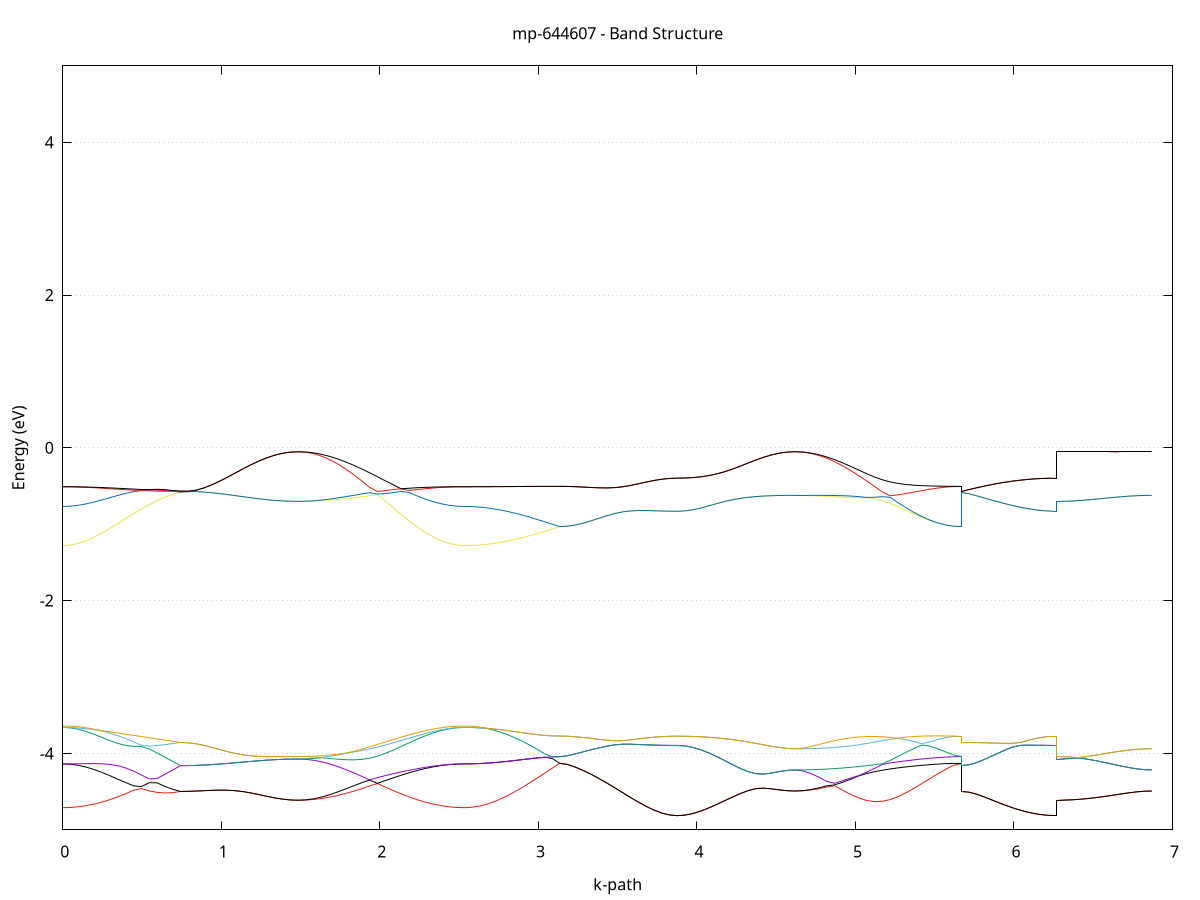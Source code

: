 set title 'mp-644607 - Band Structure'
set xlabel 'k-path'
set ylabel 'Energy (eV)'
set grid y
set yrange [-5:5]
set terminal png size 800,600
set output 'mp-644607_bands_gnuplot.png'
plot '-' using 1:2 with lines notitle, '-' using 1:2 with lines notitle, '-' using 1:2 with lines notitle, '-' using 1:2 with lines notitle, '-' using 1:2 with lines notitle, '-' using 1:2 with lines notitle, '-' using 1:2 with lines notitle, '-' using 1:2 with lines notitle, '-' using 1:2 with lines notitle, '-' using 1:2 with lines notitle, '-' using 1:2 with lines notitle, '-' using 1:2 with lines notitle, '-' using 1:2 with lines notitle, '-' using 1:2 with lines notitle, '-' using 1:2 with lines notitle, '-' using 1:2 with lines notitle, '-' using 1:2 with lines notitle, '-' using 1:2 with lines notitle, '-' using 1:2 with lines notitle, '-' using 1:2 with lines notitle, '-' using 1:2 with lines notitle, '-' using 1:2 with lines notitle, '-' using 1:2 with lines notitle, '-' using 1:2 with lines notitle
0.000000 -20.780355
0.049479 -20.779455
0.098958 -20.776955
0.148438 -20.772755
0.197917 -20.767055
0.247396 -20.759855
0.296875 -20.751555
0.346355 -20.742055
0.395834 -20.731755
0.445313 -20.720955
0.494792 -20.709655
0.544272 -20.698255
0.593751 -20.686955
0.643230 -20.676055
0.692709 -20.665555
0.742189 -20.655955
0.742189 -20.655955
0.791668 -20.655455
0.841147 -20.654155
0.890626 -20.652155
0.940105 -20.649355
0.989585 -20.646155
1.039064 -20.642355
1.088543 -20.638355
1.138022 -20.634055
1.187502 -20.629955
1.236981 -20.626155
1.286460 -20.622655
1.335939 -20.619855
1.385419 -20.617655
1.434898 -20.616255
1.484377 -20.615855
1.484377 -20.615855
1.534359 -20.616855
1.584340 -20.619755
1.634322 -20.624655
1.684303 -20.631155
1.734285 -20.639155
1.784266 -20.648555
1.834248 -20.659055
1.884230 -20.670255
1.934211 -20.682255
1.984193 -20.694355
2.034174 -20.706655
2.084156 -20.718555
2.134137 -20.730155
2.184119 -20.740855
2.234101 -20.750755
2.284082 -20.759355
2.334064 -20.766755
2.384045 -20.772655
2.434027 -20.776955
2.484008 -20.779455
2.533990 -20.780355
2.533990 -20.780355
2.580178 -20.779755
2.626365 -20.777955
2.672553 -20.774955
2.718740 -20.770855
2.764928 -20.765555
2.811116 -20.759355
2.857303 -20.752255
2.903491 -20.744255
2.949678 -20.735655
2.995866 -20.726555
3.042053 -20.716955
3.088241 -20.706855
3.134429 -20.696855
3.134429 -20.696855
3.183908 -20.696455
3.233387 -20.695055
3.282866 -20.692855
3.332346 -20.689955
3.381825 -20.686355
3.431304 -20.682255
3.480783 -20.677855
3.530263 -20.673255
3.579742 -20.668855
3.629221 -20.664755
3.678700 -20.660855
3.728179 -20.657655
3.777659 -20.655355
3.827138 -20.653955
3.876617 -20.653455
3.876617 -20.653455
3.926096 -20.653055
3.975576 -20.651855
4.025055 -20.649955
4.074534 -20.647355
4.124013 -20.644255
4.173493 -20.640655
4.222972 -20.636855
4.272451 -20.632855
4.321930 -20.628855
4.371410 -20.625155
4.420889 -20.621755
4.470368 -20.619055
4.519847 -20.617055
4.569326 -20.615755
4.618806 -20.615255
4.618806 -20.615255
4.668787 -20.615755
4.718769 -20.617055
4.768750 -20.619355
4.818732 -20.622455
4.868714 -20.626355
4.918695 -20.630855
4.968677 -20.635855
5.018658 -20.641355
5.068640 -20.647255
5.118621 -20.653255
5.168603 -20.659255
5.218585 -20.665255
5.268566 -20.671155
5.318548 -20.676555
5.368529 -20.681555
5.418511 -20.686055
5.468492 -20.689855
5.518474 -20.692855
5.568456 -20.695055
5.618437 -20.696455
5.668419 -20.696855
5.668419 -20.655955
5.714606 -20.655955
5.760794 -20.655755
5.806981 -20.655755
5.853169 -20.655555
5.899357 -20.655255
5.945544 -20.654855
5.991732 -20.654555
6.037919 -20.654255
6.084107 -20.653955
6.130295 -20.653755
6.176482 -20.653655
6.222670 -20.653555
6.268857 -20.653455
6.268857 -20.615855
6.315045 -20.615755
6.361233 -20.615855
6.407420 -20.615855
6.453608 -20.615755
6.499795 -20.615555
6.545983 -20.615455
6.592170 -20.615455
6.638358 -20.615455
6.684546 -20.615455
6.730733 -20.615255
6.776921 -20.615255
6.823108 -20.615155
6.869296 -20.615255
e
0.000000 -20.612355
0.049479 -20.612355
0.098958 -20.612355
0.148438 -20.612355
0.197917 -20.612555
0.247396 -20.613055
0.296875 -20.613755
0.346355 -20.614855
0.395834 -20.616655
0.445313 -20.619355
0.494792 -20.622755
0.544272 -20.627255
0.593751 -20.632855
0.643230 -20.639555
0.692709 -20.647255
0.742189 -20.655955
0.742189 -20.655955
0.791668 -20.655455
0.841147 -20.654155
0.890626 -20.652155
0.940105 -20.649355
0.989585 -20.646155
1.039064 -20.642355
1.088543 -20.638355
1.138022 -20.634055
1.187502 -20.629955
1.236981 -20.626155
1.286460 -20.622655
1.335939 -20.619855
1.385419 -20.617655
1.434898 -20.616255
1.484377 -20.615855
1.484377 -20.615855
1.534359 -20.615755
1.584340 -20.615655
1.634322 -20.615455
1.684303 -20.615055
1.734285 -20.614755
1.784266 -20.614455
1.834248 -20.614155
1.884230 -20.613755
1.934211 -20.613455
1.984193 -20.613155
2.034174 -20.612855
2.084156 -20.612555
2.134137 -20.612455
2.184119 -20.612355
2.234101 -20.612255
2.284082 -20.612255
2.334064 -20.612255
2.384045 -20.612255
2.434027 -20.612355
2.484008 -20.612355
2.533990 -20.612355
2.533990 -20.612355
2.580178 -20.612955
2.626365 -20.614855
2.672553 -20.617855
2.718740 -20.622055
2.764928 -20.627355
2.811116 -20.633555
2.857303 -20.640855
2.903491 -20.648955
2.949678 -20.657755
2.995866 -20.667055
3.042053 -20.676655
3.088241 -20.686655
3.134429 -20.696855
3.134429 -20.696855
3.183908 -20.696455
3.233387 -20.695055
3.282866 -20.692855
3.332346 -20.689955
3.381825 -20.686355
3.431304 -20.682255
3.480783 -20.677855
3.530263 -20.673255
3.579742 -20.668855
3.629221 -20.664755
3.678700 -20.660855
3.728179 -20.657655
3.777659 -20.655355
3.827138 -20.653955
3.876617 -20.653455
3.876617 -20.653455
3.926096 -20.653055
3.975576 -20.651855
4.025055 -20.649955
4.074534 -20.647355
4.124013 -20.644255
4.173493 -20.640655
4.222972 -20.636855
4.272451 -20.632855
4.321930 -20.628855
4.371410 -20.625155
4.420889 -20.621755
4.470368 -20.619055
4.519847 -20.617055
4.569326 -20.615755
4.618806 -20.615255
4.618806 -20.615255
4.668787 -20.615655
4.718769 -20.617055
4.768750 -20.619155
4.818732 -20.622055
4.868714 -20.625655
4.918695 -20.629955
4.968677 -20.634855
5.018658 -20.640155
5.068640 -20.645855
5.118621 -20.651955
5.168603 -20.658055
5.218585 -20.664055
5.268566 -20.670055
5.318548 -20.675555
5.368529 -20.680755
5.418511 -20.685355
5.468492 -20.689355
5.518474 -20.692555
5.568456 -20.694955
5.618437 -20.696355
5.668419 -20.696855
5.668419 -20.655955
5.714606 -20.655955
5.760794 -20.655755
5.806981 -20.655755
5.853169 -20.655555
5.899357 -20.655255
5.945544 -20.654855
5.991732 -20.654555
6.037919 -20.654255
6.084107 -20.653955
6.130295 -20.653755
6.176482 -20.653655
6.222670 -20.653555
6.268857 -20.653455
6.268857 -20.615855
6.315045 -20.615755
6.361233 -20.615855
6.407420 -20.615855
6.453608 -20.615755
6.499795 -20.615555
6.545983 -20.615455
6.592170 -20.615455
6.638358 -20.615455
6.684546 -20.615455
6.730733 -20.615255
6.776921 -20.615255
6.823108 -20.615155
6.869296 -20.615255
e
0.000000 -19.610755
0.049479 -19.611155
0.098958 -19.612555
0.148438 -19.614655
0.197917 -19.617555
0.247396 -19.621155
0.296875 -19.625255
0.346355 -19.629355
0.395834 -19.633755
0.445313 -19.637955
0.494792 -19.641755
0.544272 -19.645155
0.593751 -19.647755
0.643230 -19.649555
0.692709 -19.650355
0.742189 -19.650455
0.742189 -19.650455
0.791668 -19.650755
0.841147 -19.651855
0.890626 -19.653655
0.940105 -19.656055
0.989585 -19.659055
1.039064 -19.662555
1.088543 -19.666255
1.138022 -19.669955
1.187502 -19.673755
1.236981 -19.677355
1.286460 -19.680455
1.335939 -19.683155
1.385419 -19.685155
1.434898 -19.686455
1.484377 -19.686855
1.484377 -19.686855
1.534359 -19.686355
1.584340 -19.685255
1.634322 -19.683055
1.684303 -19.680255
1.734285 -19.676655
1.784266 -19.672555
1.834248 -19.667855
1.884230 -19.662855
1.934211 -19.657455
1.984193 -19.651755
2.034174 -19.646155
2.084156 -19.640455
2.134137 -19.635055
2.184119 -19.629855
2.234101 -19.625055
2.284082 -19.620955
2.334064 -19.617355
2.384045 -19.614455
2.434027 -19.612455
2.484008 -19.611255
2.533990 -19.610755
2.533990 -19.610755
2.580178 -19.610755
2.626365 -19.610755
2.672553 -19.610755
2.718740 -19.610655
2.764928 -19.610655
2.811116 -19.610655
2.857303 -19.610655
2.903491 -19.610655
2.949678 -19.610655
2.995866 -19.610655
3.042053 -19.610655
3.088241 -19.610555
3.134429 -19.610655
3.134429 -19.610655
3.183908 -19.611055
3.233387 -19.612355
3.282866 -19.614455
3.332346 -19.617255
3.381825 -19.620655
3.431304 -19.624555
3.480783 -19.628855
3.530263 -19.633255
3.579742 -19.637555
3.629221 -19.641655
3.678700 -19.645255
3.728179 -19.648355
3.777659 -19.650655
3.827138 -19.652055
3.876617 -19.652555
3.876617 -19.652555
3.926096 -19.652955
3.975576 -19.653955
4.025055 -19.655655
4.074534 -19.657955
4.124013 -19.660755
4.173493 -19.663955
4.222972 -19.667455
4.272451 -19.670955
4.321930 -19.674455
4.371410 -19.677755
4.420889 -19.680655
4.470368 -19.683155
4.519847 -19.684955
4.569326 -19.686055
4.618806 -19.686455
4.618806 -19.686455
4.668787 -19.686055
4.718769 -19.685055
4.768750 -19.683255
4.818732 -19.680655
4.868714 -19.677355
4.918695 -19.673555
4.968677 -19.669255
5.018658 -19.664355
5.068640 -19.659155
5.118621 -19.653655
5.168603 -19.647955
5.218585 -19.642155
5.268566 -19.636655
5.318548 -19.631155
5.368529 -19.626055
5.418511 -19.621655
5.468492 -19.617755
5.518474 -19.614655
5.568456 -19.612555
5.618437 -19.611155
5.668419 -19.610655
5.668419 -19.650455
5.714606 -19.650455
5.760794 -19.650455
5.806981 -19.650755
5.853169 -19.650855
5.899357 -19.651055
5.945544 -19.651355
5.991732 -19.651555
6.037919 -19.651855
6.084107 -19.652055
6.130295 -19.652255
6.176482 -19.652455
6.222670 -19.652555
6.268857 -19.652555
6.268857 -19.686855
6.315045 -19.686755
6.361233 -19.686755
6.407420 -19.686755
6.453608 -19.686755
6.499795 -19.686555
6.545983 -19.686555
6.592170 -19.686455
6.638358 -19.686455
6.684546 -19.686455
6.730733 -19.686455
6.776921 -19.686355
6.823108 -19.686255
6.869296 -19.686455
e
0.000000 -19.610755
0.049479 -19.611155
0.098958 -19.612155
0.148438 -19.613955
0.197917 -19.616455
0.247396 -19.619555
0.296875 -19.623055
0.346355 -19.626855
0.395834 -19.630755
0.445313 -19.634955
0.494792 -19.638755
0.544272 -19.642355
0.593751 -19.645355
0.643230 -19.647855
0.692709 -19.649555
0.742189 -19.650455
0.742189 -19.650455
0.791668 -19.650755
0.841147 -19.651855
0.890626 -19.653655
0.940105 -19.656055
0.989585 -19.659055
1.039064 -19.662555
1.088543 -19.666255
1.138022 -19.669955
1.187502 -19.673755
1.236981 -19.677355
1.286460 -19.680455
1.335939 -19.683155
1.385419 -19.685155
1.434898 -19.686455
1.484377 -19.686855
1.484377 -19.686855
1.534359 -19.686355
1.584340 -19.685155
1.634322 -19.682955
1.684303 -19.680055
1.734285 -19.676455
1.784266 -19.672355
1.834248 -19.667755
1.884230 -19.662555
1.934211 -19.657155
1.984193 -19.651655
2.034174 -19.645955
2.084156 -19.640455
2.134137 -19.634955
2.184119 -19.629755
2.234101 -19.625055
2.284082 -19.620855
2.334064 -19.617255
2.384045 -19.614455
2.434027 -19.612455
2.484008 -19.611155
2.533990 -19.610755
2.533990 -19.610755
2.580178 -19.610755
2.626365 -19.610755
2.672553 -19.610755
2.718740 -19.610655
2.764928 -19.610655
2.811116 -19.610655
2.857303 -19.610655
2.903491 -19.610655
2.949678 -19.610655
2.995866 -19.610655
3.042053 -19.610655
3.088241 -19.610555
3.134429 -19.610655
3.134429 -19.610655
3.183908 -19.611055
3.233387 -19.612355
3.282866 -19.614455
3.332346 -19.617255
3.381825 -19.620655
3.431304 -19.624555
3.480783 -19.628855
3.530263 -19.633255
3.579742 -19.637555
3.629221 -19.641655
3.678700 -19.645255
3.728179 -19.648355
3.777659 -19.650655
3.827138 -19.652055
3.876617 -19.652555
3.876617 -19.652555
3.926096 -19.652955
3.975576 -19.653955
4.025055 -19.655655
4.074534 -19.657955
4.124013 -19.660755
4.173493 -19.663955
4.222972 -19.667455
4.272451 -19.670955
4.321930 -19.674455
4.371410 -19.677755
4.420889 -19.680655
4.470368 -19.683155
4.519847 -19.684955
4.569326 -19.686055
4.618806 -19.686455
4.618806 -19.686455
4.668787 -19.685955
4.718769 -19.684755
4.768750 -19.682755
4.818732 -19.680055
4.868714 -19.676455
4.918695 -19.672355
4.968677 -19.667555
5.018658 -19.662555
5.068640 -19.657155
5.118621 -19.651555
5.168603 -19.645955
5.218585 -19.640255
5.268566 -19.634855
5.318548 -19.629755
5.368529 -19.624955
5.418511 -19.620755
5.468492 -19.617155
5.518474 -19.614355
5.568456 -19.612355
5.618437 -19.611055
5.668419 -19.610655
5.668419 -19.650455
5.714606 -19.650455
5.760794 -19.650455
5.806981 -19.650755
5.853169 -19.650855
5.899357 -19.651055
5.945544 -19.651355
5.991732 -19.651555
6.037919 -19.651855
6.084107 -19.652055
6.130295 -19.652255
6.176482 -19.652455
6.222670 -19.652555
6.268857 -19.652555
6.268857 -19.686855
6.315045 -19.686755
6.361233 -19.686755
6.407420 -19.686755
6.453608 -19.686755
6.499795 -19.686555
6.545983 -19.686555
6.592170 -19.686455
6.638358 -19.686455
6.684546 -19.686455
6.730733 -19.686455
6.776921 -19.686355
6.823108 -19.686255
6.869296 -19.686455
e
0.000000 -5.559955
0.049479 -5.558255
0.098958 -5.553155
0.148438 -5.544855
0.197917 -5.533355
0.247396 -5.518955
0.296875 -5.501855
0.346355 -5.482455
0.395834 -5.461455
0.445313 -5.439555
0.494792 -5.417755
0.544272 -5.397155
0.593751 -5.378955
0.643230 -5.364255
0.692709 -5.353855
0.742189 -5.347855
0.742189 -5.347855
0.791668 -5.349455
0.841147 -5.353955
0.890626 -5.360955
0.940105 -5.369755
0.989585 -5.379655
1.039064 -5.389855
1.088543 -5.399655
1.138022 -5.408355
1.187502 -5.415755
1.236981 -5.421655
1.286460 -5.425955
1.335939 -5.428955
1.385419 -5.430755
1.434898 -5.431755
1.484377 -5.432055
1.484377 -5.432055
1.534359 -5.433455
1.584340 -5.437555
1.634322 -5.443655
1.684303 -5.451055
1.734285 -5.458955
1.784266 -5.466755
1.834248 -5.473855
1.884230 -5.479855
1.934211 -5.484855
1.984193 -5.488955
2.034174 -5.492555
2.084156 -5.496455
2.134137 -5.501355
2.184119 -5.507755
2.234101 -5.516155
2.284082 -5.525855
2.334064 -5.536055
2.384045 -5.545655
2.434027 -5.553255
2.484008 -5.558255
2.533990 -5.559955
2.533990 -5.559955
2.580178 -5.560755
2.626365 -5.562955
2.672553 -5.566155
2.718740 -5.569755
2.764928 -5.573055
2.811116 -5.575355
2.857303 -5.576155
2.903491 -5.574955
2.949678 -5.571455
2.995866 -5.565555
3.042053 -5.557155
3.088241 -5.546455
3.134429 -5.533555
3.134429 -5.533555
3.183908 -5.532255
3.233387 -5.528355
3.282866 -5.521855
3.332346 -5.512755
3.381825 -5.500955
3.431304 -5.486455
3.480783 -5.469255
3.530263 -5.449655
3.579742 -5.427855
3.629221 -5.404555
3.678700 -5.380555
3.728179 -5.357555
3.777659 -5.337855
3.827138 -5.324255
3.876617 -5.319355
3.876617 -5.319355
3.926096 -5.324355
3.975576 -5.338355
4.025055 -5.358755
4.074534 -5.382755
4.124013 -5.408155
4.173493 -5.432955
4.222972 -5.456155
4.272451 -5.476755
4.321930 -5.494455
4.371410 -5.509055
4.420889 -5.520555
4.470368 -5.529155
4.519847 -5.535055
4.569326 -5.538455
4.618806 -5.539555
4.618806 -5.539555
4.668787 -5.541055
4.718769 -5.545455
4.768750 -5.552155
4.818732 -5.560055
4.868714 -5.568355
4.918695 -5.576155
4.968677 -5.582555
5.018658 -5.587255
5.068640 -5.589655
5.118621 -5.589855
5.168603 -5.587755
5.218585 -5.583555
5.268566 -5.577855
5.318548 -5.570855
5.368529 -5.563355
5.418511 -5.555655
5.468492 -5.548455
5.518474 -5.542255
5.568456 -5.537555
5.618437 -5.534555
5.668419 -5.533555
5.668419 -5.347855
5.714606 -5.347455
5.760794 -5.346355
5.806981 -5.344555
5.853169 -5.342055
5.899357 -5.339155
5.945544 -5.335855
5.991732 -5.332455
6.037919 -5.329055
6.084107 -5.325955
6.130295 -5.323255
6.176482 -5.321155
6.222670 -5.319855
6.268857 -5.319355
6.268857 -5.432055
6.315045 -5.433755
6.361233 -5.438755
6.407420 -5.446655
6.453608 -5.456955
6.499795 -5.468855
6.545983 -5.481655
6.592170 -5.494555
6.638358 -5.506855
6.684546 -5.517855
6.730733 -5.526955
6.776921 -5.533855
6.823108 -5.538055
6.869296 -5.539555
e
0.000000 -5.360955
0.049479 -5.361155
0.098958 -5.361855
0.148438 -5.362755
0.197917 -5.363855
0.247396 -5.364655
0.296875 -5.365055
0.346355 -5.364555
0.395834 -5.363155
0.445313 -5.360855
0.494792 -5.357555
0.544272 -5.353655
0.593751 -5.349855
0.643230 -5.346955
0.692709 -5.345855
0.742189 -5.347855
0.742189 -5.347855
0.791668 -5.349455
0.841147 -5.353955
0.890626 -5.360955
0.940105 -5.369755
0.989585 -5.379655
1.039064 -5.389855
1.088543 -5.399655
1.138022 -5.408355
1.187502 -5.415755
1.236981 -5.421655
1.286460 -5.425955
1.335939 -5.428955
1.385419 -5.430755
1.434898 -5.431755
1.484377 -5.432055
1.484377 -5.432055
1.534359 -5.430055
1.584340 -5.424155
1.634322 -5.414855
1.684303 -5.403055
1.734285 -5.389555
1.784266 -5.375855
1.834248 -5.363155
1.884230 -5.352755
1.934211 -5.345555
1.984193 -5.342255
2.034174 -5.342655
2.084156 -5.345955
2.134137 -5.350855
2.184119 -5.355855
2.234101 -5.359755
2.284082 -5.361955
2.334064 -5.362755
2.384045 -5.362455
2.434027 -5.361855
2.484008 -5.361255
2.533990 -5.360955
2.533990 -5.360955
2.580178 -5.362655
2.626365 -5.367455
2.672553 -5.375355
2.718740 -5.386055
2.764928 -5.399155
2.811116 -5.414355
2.857303 -5.431055
2.903491 -5.448655
2.949678 -5.466855
2.995866 -5.484855
3.042053 -5.502355
3.088241 -5.518655
3.134429 -5.533555
3.134429 -5.533555
3.183908 -5.532255
3.233387 -5.528355
3.282866 -5.521855
3.332346 -5.512755
3.381825 -5.500955
3.431304 -5.486455
3.480783 -5.469255
3.530263 -5.449655
3.579742 -5.427855
3.629221 -5.404555
3.678700 -5.380555
3.728179 -5.357555
3.777659 -5.337855
3.827138 -5.324255
3.876617 -5.319355
3.876617 -5.319355
3.926096 -5.324355
3.975576 -5.338355
4.025055 -5.358755
4.074534 -5.382755
4.124013 -5.408155
4.173493 -5.432955
4.222972 -5.456155
4.272451 -5.476755
4.321930 -5.494455
4.371410 -5.509055
4.420889 -5.520555
4.470368 -5.529155
4.519847 -5.535055
4.569326 -5.538455
4.618806 -5.539555
4.618806 -5.539555
4.668787 -5.535755
4.718769 -5.524455
4.768750 -5.506055
4.818732 -5.481455
4.868714 -5.451855
4.918695 -5.419055
4.968677 -5.385655
5.018658 -5.354755
5.068640 -5.330655
5.118621 -5.317455
5.168603 -5.317855
5.218585 -5.331555
5.268566 -5.355655
5.318548 -5.385855
5.368529 -5.418255
5.418511 -5.449755
5.468492 -5.478155
5.518474 -5.501555
5.568456 -5.519055
5.618437 -5.529855
5.668419 -5.533555
5.668419 -5.347855
5.714606 -5.347455
5.760794 -5.346355
5.806981 -5.344555
5.853169 -5.342055
5.899357 -5.339155
5.945544 -5.335855
5.991732 -5.332455
6.037919 -5.329055
6.084107 -5.325955
6.130295 -5.323255
6.176482 -5.321155
6.222670 -5.319855
6.268857 -5.319355
6.268857 -5.432055
6.315045 -5.433755
6.361233 -5.438755
6.407420 -5.446655
6.453608 -5.456955
6.499795 -5.468855
6.545983 -5.481655
6.592170 -5.494555
6.638358 -5.506855
6.684546 -5.517855
6.730733 -5.526955
6.776921 -5.533855
6.823108 -5.538055
6.869296 -5.539555
e
0.000000 -4.710655
0.049479 -4.707655
0.098958 -4.698655
0.148438 -4.683855
0.197917 -4.663255
0.247396 -4.637055
0.296875 -4.605755
0.346355 -4.569455
0.395834 -4.528655
0.445313 -4.483755
0.494792 -4.460355
0.544272 -4.489855
0.593751 -4.509855
0.643230 -4.518455
0.692709 -4.514455
0.742189 -4.497955
0.742189 -4.497955
0.791668 -4.496655
0.841147 -4.493255
0.890626 -4.488455
0.940105 -4.483855
0.989585 -4.481155
1.039064 -4.482155
1.088543 -4.488355
1.138022 -4.500555
1.187502 -4.518255
1.236981 -4.539455
1.286460 -4.561755
1.335939 -4.582255
1.385419 -4.598855
1.434898 -4.609455
1.484377 -4.613155
1.484377 -4.613155
1.534359 -4.610555
1.584340 -4.602755
1.634322 -4.589955
1.684303 -4.572355
1.734285 -4.550255
1.784266 -4.524155
1.834248 -4.494655
1.884230 -4.462355
1.934211 -4.427855
1.984193 -4.393755
2.034174 -4.440855
2.084156 -4.486255
2.134137 -4.529355
2.184119 -4.569055
2.234101 -4.604955
2.284082 -4.636255
2.334064 -4.662455
2.384045 -4.683355
2.434027 -4.698455
2.484008 -4.707555
2.533990 -4.710655
2.533990 -4.710655
2.580178 -4.705555
2.626365 -4.690655
2.672553 -4.666355
2.718740 -4.633555
2.764928 -4.593355
2.811116 -4.546755
2.857303 -4.494855
2.903491 -4.438855
2.949678 -4.379655
2.995866 -4.318155
3.042053 -4.255455
3.088241 -4.192255
3.134429 -4.129355
3.134429 -4.129355
3.183908 -4.145155
3.233387 -4.180155
3.282866 -4.223955
3.332346 -4.273755
3.381825 -4.328555
3.431304 -4.387455
3.480783 -4.449255
3.530263 -4.512355
3.579742 -4.575255
3.629221 -4.636055
3.678700 -4.692255
3.728179 -4.741555
3.777659 -4.780655
3.827138 -4.806155
3.876617 -4.815055
3.876617 -4.815055
3.926096 -4.807655
3.975576 -4.786655
4.025055 -4.754455
4.074534 -4.714455
4.124013 -4.669255
4.173493 -4.621455
4.222972 -4.573455
4.272451 -4.527755
4.321930 -4.488355
4.371410 -4.461755
4.420889 -4.454755
4.470368 -4.463955
4.519847 -4.477955
4.569326 -4.488655
4.618806 -4.492555
4.618806 -4.492555
4.668787 -4.489255
4.718769 -4.479355
4.768750 -4.463155
4.818732 -4.440655
4.868714 -4.424155
4.918695 -4.481855
4.968677 -4.535555
5.018658 -4.581255
5.068640 -4.614555
5.118621 -4.630955
5.168603 -4.627655
5.218585 -4.605055
5.268566 -4.566255
5.318548 -4.515755
5.368529 -4.457555
5.418511 -4.395355
5.468492 -4.331855
5.518474 -4.269155
5.568456 -4.209655
5.618437 -4.157155
5.668419 -4.129355
5.668419 -4.497955
5.714606 -4.507255
5.760794 -4.531855
5.806981 -4.565655
5.853169 -4.603455
5.899357 -4.641755
5.945544 -4.678555
5.991732 -4.712455
6.037919 -4.742555
6.084107 -4.767955
6.130295 -4.788255
6.176482 -4.803055
6.222670 -4.812055
6.268857 -4.815055
6.268857 -4.613155
6.315045 -4.611955
6.361233 -4.608255
6.407420 -4.602155
6.453608 -4.593755
6.499795 -4.583355
6.545983 -4.571155
6.592170 -4.557455
6.638358 -4.542955
6.684546 -4.528355
6.730733 -4.514655
6.776921 -4.503055
6.823108 -4.495255
6.869296 -4.492555
e
0.000000 -4.137355
0.049479 -4.142255
0.098958 -4.156655
0.148438 -4.180055
0.197917 -4.211455
0.247396 -4.249355
0.296875 -4.291755
0.346355 -4.336455
0.395834 -4.381155
0.445313 -4.423255
0.494792 -4.435355
0.544272 -4.383855
0.593751 -4.384655
0.643230 -4.431055
0.692709 -4.469555
0.742189 -4.497955
0.742189 -4.497955
0.791668 -4.496655
0.841147 -4.493255
0.890626 -4.488455
0.940105 -4.483855
0.989585 -4.481155
1.039064 -4.482155
1.088543 -4.488355
1.138022 -4.500555
1.187502 -4.518255
1.236981 -4.539455
1.286460 -4.561755
1.335939 -4.582255
1.385419 -4.598855
1.434898 -4.609455
1.484377 -4.613155
1.484377 -4.613155
1.534359 -4.608255
1.584340 -4.593755
1.634322 -4.570655
1.684303 -4.540255
1.734285 -4.504355
1.784266 -4.465155
1.834248 -4.424655
1.884230 -4.385455
1.934211 -4.349655
1.984193 -4.392155
2.034174 -4.356055
2.084156 -4.320455
2.134137 -4.286155
2.184119 -4.254055
2.234101 -4.224855
2.284082 -4.199155
2.334064 -4.177455
2.384045 -4.160155
2.434027 -4.147555
2.484008 -4.139955
2.533990 -4.137355
2.533990 -4.137355
2.580178 -4.136355
2.626365 -4.133155
2.672553 -4.128055
2.718740 -4.121155
2.764928 -4.112555
2.811116 -4.102555
2.857303 -4.091755
2.903491 -4.080355
2.949678 -4.069255
2.995866 -4.059055
3.042053 -4.050755
3.088241 -4.067655
3.134429 -4.129355
3.134429 -4.129355
3.183908 -4.145155
3.233387 -4.180155
3.282866 -4.223955
3.332346 -4.273755
3.381825 -4.328555
3.431304 -4.387455
3.480783 -4.449255
3.530263 -4.512355
3.579742 -4.575255
3.629221 -4.636055
3.678700 -4.692255
3.728179 -4.741555
3.777659 -4.780655
3.827138 -4.806155
3.876617 -4.815055
3.876617 -4.815055
3.926096 -4.807655
3.975576 -4.786655
4.025055 -4.754455
4.074534 -4.714455
4.124013 -4.669255
4.173493 -4.621455
4.222972 -4.573455
4.272451 -4.527755
4.321930 -4.488355
4.371410 -4.461755
4.420889 -4.454755
4.470368 -4.463955
4.519847 -4.477955
4.569326 -4.488655
4.618806 -4.492555
4.618806 -4.492555
4.668787 -4.487755
4.718769 -4.473855
4.768750 -4.451955
4.818732 -4.423955
4.868714 -4.412255
4.918695 -4.378355
4.968677 -4.339255
5.018658 -4.295755
5.068640 -4.264755
5.118621 -4.240755
5.168603 -4.220655
5.218585 -4.203755
5.268566 -4.189555
5.318548 -4.177155
5.368529 -4.166255
5.418511 -4.156355
5.468492 -4.147655
5.518474 -4.140155
5.568456 -4.134355
5.618437 -4.130655
5.668419 -4.129355
5.668419 -4.497955
5.714606 -4.507255
5.760794 -4.531855
5.806981 -4.565655
5.853169 -4.603455
5.899357 -4.641755
5.945544 -4.678555
5.991732 -4.712455
6.037919 -4.742555
6.084107 -4.767955
6.130295 -4.788255
6.176482 -4.803055
6.222670 -4.812055
6.268857 -4.815055
6.268857 -4.613155
6.315045 -4.611955
6.361233 -4.608255
6.407420 -4.602155
6.453608 -4.593755
6.499795 -4.583355
6.545983 -4.571155
6.592170 -4.557455
6.638358 -4.542955
6.684546 -4.528355
6.730733 -4.514655
6.776921 -4.503055
6.823108 -4.495255
6.869296 -4.492555
e
0.000000 -4.137355
0.049479 -4.136955
0.098958 -4.135755
0.148438 -4.134455
0.197917 -4.134055
0.247396 -4.136355
0.296875 -4.144155
0.346355 -4.161055
0.395834 -4.190255
0.445313 -4.231455
0.494792 -4.280855
0.544272 -4.333355
0.593751 -4.330055
0.643230 -4.274455
0.692709 -4.217755
0.742189 -4.160655
0.742189 -4.160655
0.791668 -4.159655
0.841147 -4.156955
0.890626 -4.152655
0.940105 -4.146755
0.989585 -4.139555
1.039064 -4.131455
1.088543 -4.122655
1.138022 -4.113555
1.187502 -4.104655
1.236981 -4.096255
1.286460 -4.088855
1.335939 -4.082555
1.385419 -4.077955
1.434898 -4.075055
1.484377 -4.074055
1.484377 -4.074055
1.534359 -4.078255
1.584340 -4.090755
1.634322 -4.111055
1.684303 -4.138355
1.734285 -4.171955
1.784266 -4.210755
1.834248 -4.253455
1.884230 -4.298955
1.934211 -4.346155
1.984193 -4.318255
2.034174 -4.290855
2.084156 -4.266155
2.134137 -4.243355
2.184119 -4.221755
2.234101 -4.201655
2.284082 -4.183355
2.334064 -4.167455
2.384045 -4.154555
2.434027 -4.145155
2.484008 -4.139355
2.533990 -4.137355
2.533990 -4.137355
2.580178 -4.136355
2.626365 -4.133155
2.672553 -4.128055
2.718740 -4.121155
2.764928 -4.112555
2.811116 -4.102555
2.857303 -4.091755
2.903491 -4.080355
2.949678 -4.069255
2.995866 -4.059055
3.042053 -4.050755
3.088241 -4.045255
3.134429 -4.043355
3.134429 -4.043355
3.183908 -4.030955
3.233387 -4.005955
3.282866 -3.979055
3.332346 -3.952755
3.381825 -3.928055
3.431304 -3.906055
3.480783 -3.888655
3.530263 -3.879655
3.579742 -3.879755
3.629221 -3.883555
3.678700 -3.887855
3.728179 -3.891355
3.777659 -3.893955
3.827138 -3.895455
3.876617 -3.895955
3.876617 -3.895955
3.926096 -3.902655
3.975576 -3.922055
4.025055 -3.952955
4.074534 -3.993355
4.124013 -4.040755
4.173493 -4.092455
4.222972 -4.145255
4.272451 -4.195355
4.321930 -4.237855
4.371410 -4.265455
4.420889 -4.270955
4.470368 -4.257655
4.519847 -4.238155
4.569326 -4.222455
4.618806 -4.216455
4.618806 -4.216455
4.668787 -4.229255
4.718769 -4.263455
4.768750 -4.311055
4.818732 -4.366055
4.868714 -4.391755
4.918695 -4.357755
4.968677 -4.324155
5.018658 -4.292755
5.068640 -4.248355
5.118621 -4.197955
5.168603 -4.145355
5.218585 -4.123755
5.268566 -4.110455
5.318548 -4.097355
5.368529 -4.084855
5.418511 -4.073355
5.468492 -4.063155
5.518474 -4.054855
5.568456 -4.048555
5.618437 -4.044655
5.668419 -4.043355
5.668419 -4.160655
5.714606 -4.150455
5.760794 -4.123255
5.806981 -4.085355
5.853169 -4.042155
5.899357 -3.997655
5.945544 -3.954855
5.991732 -3.917455
6.037919 -3.895755
6.084107 -3.891955
6.130295 -3.892955
6.176482 -3.894455
6.222670 -3.895555
6.268857 -3.895955
6.268857 -4.074055
6.315045 -4.071955
6.361233 -4.065855
6.407420 -4.059355
6.453608 -4.072655
6.499795 -4.089055
6.545983 -4.107655
6.592170 -4.127855
6.638358 -4.148755
6.684546 -4.169155
6.730733 -4.187655
6.776921 -4.202855
6.823108 -4.212955
6.869296 -4.216455
e
0.000000 -3.659755
0.049479 -3.665955
0.098958 -3.684255
0.148438 -3.712955
0.197917 -3.749855
0.247396 -3.791455
0.296875 -3.833155
0.346355 -3.869155
0.395834 -3.894555
0.445313 -3.907655
0.494792 -3.910455
0.544272 -3.941755
0.593751 -3.993755
0.643230 -4.047955
0.692709 -4.103755
0.742189 -4.160655
0.742189 -4.160655
0.791668 -4.159655
0.841147 -4.156955
0.890626 -4.152655
0.940105 -4.146755
0.989585 -4.139555
1.039064 -4.131455
1.088543 -4.122655
1.138022 -4.113555
1.187502 -4.104655
1.236981 -4.096255
1.286460 -4.088855
1.335939 -4.082555
1.385419 -4.077955
1.434898 -4.075055
1.484377 -4.074055
1.484377 -4.074055
1.534359 -4.071855
1.584340 -4.065255
1.634322 -4.056655
1.684303 -4.066355
1.734285 -4.075855
1.784266 -4.082855
1.834248 -4.084855
1.884230 -4.078955
1.934211 -4.063155
1.984193 -4.036455
2.034174 -4.000255
2.084156 -3.957055
2.134137 -3.910055
2.184119 -3.861955
2.234101 -3.815255
2.284082 -3.771955
2.334064 -3.733755
2.384045 -3.702455
2.434027 -3.679055
2.484008 -3.664655
2.533990 -3.659755
2.533990 -3.659755
2.580178 -3.661155
2.626365 -3.665055
2.672553 -3.671755
2.718740 -3.695055
2.764928 -3.724555
2.811116 -3.759855
2.857303 -3.800655
2.903491 -3.846355
2.949678 -3.896455
2.995866 -3.950555
3.042053 -4.007855
3.088241 -4.045255
3.134429 -4.043355
3.134429 -4.043355
3.183908 -4.030955
3.233387 -4.005955
3.282866 -3.979055
3.332346 -3.952755
3.381825 -3.928055
3.431304 -3.906055
3.480783 -3.888655
3.530263 -3.879655
3.579742 -3.879755
3.629221 -3.883555
3.678700 -3.887855
3.728179 -3.891355
3.777659 -3.893955
3.827138 -3.895455
3.876617 -3.895955
3.876617 -3.895955
3.926096 -3.902655
3.975576 -3.922055
4.025055 -3.952955
4.074534 -3.993355
4.124013 -4.040755
4.173493 -4.092455
4.222972 -4.145255
4.272451 -4.195355
4.321930 -4.237855
4.371410 -4.265455
4.420889 -4.270955
4.470368 -4.257655
4.519847 -4.238155
4.569326 -4.222455
4.618806 -4.216455
4.618806 -4.216455
4.668787 -4.215755
4.718769 -4.213655
4.768750 -4.210155
4.818732 -4.205255
4.868714 -4.199055
4.918695 -4.191455
4.968677 -4.182555
5.018658 -4.172555
5.068640 -4.161455
5.118621 -4.149455
5.168603 -4.136855
5.218585 -4.091655
5.268566 -4.038055
5.318548 -3.985655
5.368529 -3.936055
5.418511 -3.890555
5.468492 -3.903955
5.518474 -3.940055
5.568456 -3.979655
5.618437 -4.019755
5.668419 -4.043355
5.668419 -4.160655
5.714606 -4.150455
5.760794 -4.123255
5.806981 -4.085355
5.853169 -4.042155
5.899357 -3.997655
5.945544 -3.954855
5.991732 -3.917455
6.037919 -3.895755
6.084107 -3.891955
6.130295 -3.892955
6.176482 -3.894455
6.222670 -3.895555
6.268857 -3.895955
6.268857 -4.074055
6.315045 -4.071955
6.361233 -4.065855
6.407420 -4.059355
6.453608 -4.072655
6.499795 -4.089055
6.545983 -4.107655
6.592170 -4.127855
6.638358 -4.148755
6.684546 -4.169155
6.730733 -4.187655
6.776921 -4.202855
6.823108 -4.212955
6.869296 -4.216455
e
0.000000 -3.659755
0.049479 -3.661955
0.098958 -3.668155
0.148438 -3.677755
0.197917 -3.689755
0.247396 -3.706455
0.296875 -3.734655
0.346355 -3.767655
0.395834 -3.805255
0.445313 -3.847055
0.494792 -3.892755
0.544272 -3.906155
0.593751 -3.897155
0.643230 -3.885355
0.692709 -3.871755
0.742189 -3.857055
0.742189 -3.857055
0.791668 -3.861555
0.841147 -3.874855
0.890626 -3.895355
0.940105 -3.921055
0.989585 -3.949155
1.039064 -3.976555
1.088543 -4.000655
1.138022 -4.019355
1.187502 -4.032055
1.236981 -4.039355
1.286460 -4.042455
1.335939 -4.042955
1.385419 -4.042355
1.434898 -4.041555
1.484377 -4.041255
1.484377 -4.041255
1.534359 -4.043155
1.584340 -4.048555
1.634322 -4.054455
1.684303 -4.039555
1.734285 -4.020755
1.784266 -3.998555
1.834248 -3.981255
1.884230 -3.962455
1.934211 -3.941055
1.984193 -3.917055
2.034174 -3.890655
2.084156 -3.862155
2.134137 -3.832155
2.184119 -3.801355
2.234101 -3.770655
2.284082 -3.741255
2.334064 -3.714455
2.384045 -3.691755
2.434027 -3.674355
2.484008 -3.663455
2.533990 -3.659755
2.533990 -3.659755
2.580178 -3.661155
2.626365 -3.665055
2.672553 -3.671555
2.718740 -3.680255
2.764928 -3.690855
2.811116 -3.703055
2.857303 -3.716255
2.903491 -3.729955
2.949678 -3.743155
2.995866 -3.755055
3.042053 -3.764655
3.088241 -3.770955
3.134429 -3.773155
3.134429 -3.773155
3.183908 -3.775455
3.233387 -3.782055
3.282866 -3.791955
3.332346 -3.803755
3.381825 -3.816055
3.431304 -3.827055
3.480783 -3.834255
3.530263 -3.833255
3.579742 -3.823655
3.629221 -3.810855
3.678700 -3.798655
3.728179 -3.788355
3.777659 -3.780755
3.827138 -3.776055
3.876617 -3.774455
3.876617 -3.774455
3.926096 -3.775355
3.975576 -3.778055
4.025055 -3.782555
4.074534 -3.788855
4.124013 -3.797255
4.173493 -3.807655
4.222972 -3.820055
4.272451 -3.834555
4.321930 -3.850955
4.371410 -3.868855
4.420889 -3.887755
4.470368 -3.906455
4.519847 -3.923155
4.569326 -3.935155
4.618806 -3.939655
4.618806 -3.939655
4.668787 -3.939055
4.718769 -3.937355
4.768750 -3.934355
4.818732 -3.929755
4.868714 -3.923055
4.918695 -3.914055
4.968677 -3.902255
5.018658 -3.887755
5.068640 -3.870955
5.118621 -3.852555
5.168603 -3.833855
5.218585 -3.816155
5.268566 -3.803955
5.318548 -3.821955
5.368529 -3.844755
5.418511 -3.872055
5.468492 -3.850655
5.518474 -3.817855
5.568456 -3.793355
5.618437 -3.778255
5.668419 -3.773155
5.668419 -3.857055
5.714606 -3.857455
5.760794 -3.858855
5.806981 -3.860955
5.853169 -3.863755
5.899357 -3.866655
5.945544 -3.869255
5.991732 -3.869055
6.037919 -3.857255
6.084107 -3.832255
6.130295 -3.808255
6.176482 -3.789755
6.222670 -3.778355
6.268857 -3.774455
6.268857 -4.041255
6.315045 -4.043255
6.361233 -4.049355
6.407420 -4.056055
6.453608 -4.043355
6.499795 -4.028555
6.545983 -4.012555
6.592170 -3.996455
6.638358 -3.981055
6.684546 -3.967155
6.730733 -3.955555
6.776921 -3.946855
6.823108 -3.941455
6.869296 -3.939655
e
0.000000 -3.641355
0.049479 -3.643955
0.098958 -3.651855
0.148438 -3.664855
0.197917 -3.683155
0.247396 -3.703355
0.296875 -3.717855
0.346355 -3.732755
0.395834 -3.748055
0.445313 -3.763455
0.494792 -3.778955
0.544272 -3.794655
0.593751 -3.810355
0.643230 -3.826055
0.692709 -3.841655
0.742189 -3.857055
0.742189 -3.857055
0.791668 -3.861555
0.841147 -3.874855
0.890626 -3.895355
0.940105 -3.921055
0.989585 -3.949155
1.039064 -3.976555
1.088543 -4.000655
1.138022 -4.019355
1.187502 -4.032055
1.236981 -4.039355
1.286460 -4.042455
1.335939 -4.042955
1.385419 -4.042355
1.434898 -4.041555
1.484377 -4.041255
1.484377 -4.041255
1.534359 -4.040055
1.584340 -4.036455
1.634322 -4.030455
1.684303 -4.021955
1.734285 -4.010955
1.784266 -3.997355
1.834248 -3.973255
1.884230 -3.945355
1.934211 -3.915455
1.984193 -3.884055
2.034174 -3.851855
2.084156 -3.819555
2.134137 -3.787855
2.184119 -3.757655
2.234101 -3.729455
2.284082 -3.704255
2.334064 -3.682455
2.384045 -3.664855
2.434027 -3.651955
2.484008 -3.644055
2.533990 -3.641355
2.533990 -3.641355
2.580178 -3.644755
2.626365 -3.654955
2.672553 -3.671555
2.718740 -3.680255
2.764928 -3.690855
2.811116 -3.703055
2.857303 -3.716255
2.903491 -3.729955
2.949678 -3.743155
2.995866 -3.755055
3.042053 -3.764655
3.088241 -3.770955
3.134429 -3.773155
3.134429 -3.773155
3.183908 -3.775455
3.233387 -3.782055
3.282866 -3.791955
3.332346 -3.803755
3.381825 -3.816055
3.431304 -3.827055
3.480783 -3.834255
3.530263 -3.833255
3.579742 -3.823655
3.629221 -3.810855
3.678700 -3.798655
3.728179 -3.788355
3.777659 -3.780755
3.827138 -3.776055
3.876617 -3.774455
3.876617 -3.774455
3.926096 -3.775355
3.975576 -3.778055
4.025055 -3.782555
4.074534 -3.788855
4.124013 -3.797255
4.173493 -3.807655
4.222972 -3.820055
4.272451 -3.834555
4.321930 -3.850955
4.371410 -3.868855
4.420889 -3.887755
4.470368 -3.906455
4.519847 -3.923155
4.569326 -3.935155
4.618806 -3.939655
4.618806 -3.939655
4.668787 -3.931255
4.718769 -3.910355
4.768750 -3.883955
4.818732 -3.857255
4.868714 -3.833055
4.918695 -3.812555
4.968677 -3.796655
5.018658 -3.785555
5.068640 -3.779455
5.118621 -3.778255
5.168603 -3.782055
5.218585 -3.790655
5.268566 -3.800755
5.318548 -3.788455
5.368529 -3.779655
5.418511 -3.774355
5.468492 -3.771755
5.518474 -3.771355
5.568456 -3.771955
5.618437 -3.772755
5.668419 -3.773155
5.668419 -3.857055
5.714606 -3.857455
5.760794 -3.858855
5.806981 -3.860955
5.853169 -3.863755
5.899357 -3.866655
5.945544 -3.869255
5.991732 -3.869055
6.037919 -3.857255
6.084107 -3.832255
6.130295 -3.808255
6.176482 -3.789755
6.222670 -3.778355
6.268857 -3.774455
6.268857 -4.041255
6.315045 -4.043255
6.361233 -4.049355
6.407420 -4.056055
6.453608 -4.043355
6.499795 -4.028555
6.545983 -4.012555
6.592170 -3.996455
6.638358 -3.981055
6.684546 -3.967155
6.730733 -3.955555
6.776921 -3.946855
6.823108 -3.941455
6.869296 -3.939655
e
0.000000 -1.279055
0.049479 -1.271755
0.098958 -1.250155
0.148438 -1.215655
0.197917 -1.170155
0.247396 -1.116055
0.296875 -1.055855
0.346355 -0.991955
0.395834 -0.926855
0.445313 -0.862655
0.494792 -0.801155
0.544272 -0.743955
0.593751 -0.692355
0.643230 -0.647455
0.692709 -0.609955
0.742189 -0.580555
0.742189 -0.580555
0.791668 -0.574055
0.841147 -0.571955
0.890626 -0.578855
0.940105 -0.588055
0.989585 -0.599255
1.039064 -0.612055
1.088543 -0.625755
1.138022 -0.639855
1.187502 -0.653655
1.236981 -0.666655
1.286460 -0.678255
1.335939 -0.687855
1.385419 -0.695055
1.434898 -0.699555
1.484377 -0.701055
1.484377 -0.701055
1.534359 -0.699955
1.584340 -0.696855
1.634322 -0.691755
1.684303 -0.684755
1.734285 -0.675955
1.784266 -0.665655
1.834248 -0.653955
1.884230 -0.641155
1.934211 -0.627555
1.984193 -0.613455
2.034174 -0.694755
2.084156 -0.784655
2.134137 -0.872355
2.184119 -0.955955
2.234101 -1.033755
2.284082 -1.103655
2.334064 -1.164055
2.384045 -1.213055
2.434027 -1.249355
2.484008 -1.271555
2.533990 -1.279055
2.533990 -1.279055
2.580178 -1.277355
2.626365 -1.272055
2.672553 -1.263355
2.718740 -1.251355
2.764928 -1.236155
2.811116 -1.218055
2.857303 -1.197055
2.903491 -1.173655
2.949678 -1.148055
2.995866 -1.120555
3.042053 -1.091655
3.088241 -1.061655
3.134429 -1.031055
3.134429 -1.031055
3.183908 -1.025655
3.233387 -1.010155
3.282866 -0.986055
3.332346 -0.955555
3.381825 -0.921955
3.431304 -0.888855
3.480783 -0.860155
3.530263 -0.838855
3.579742 -0.826155
3.629221 -0.821055
3.678700 -0.821055
3.728179 -0.823755
3.777659 -0.827055
3.827138 -0.829455
3.876617 -0.830455
3.876617 -0.830455
3.926096 -0.825255
3.975576 -0.810355
4.025055 -0.787655
4.074534 -0.760055
4.124013 -0.731055
4.173493 -0.703655
4.222972 -0.680255
4.272451 -0.661655
4.321930 -0.647855
4.371410 -0.638055
4.420889 -0.631255
4.470368 -0.626855
4.519847 -0.624055
4.569326 -0.622555
4.618806 -0.622055
4.618806 -0.622055
4.668787 -0.623055
4.718769 -0.625655
4.768750 -0.629855
4.818732 -0.634955
4.868714 -0.640455
4.918695 -0.645555
4.968677 -0.649555
5.018658 -0.651555
5.068640 -0.650855
5.118621 -0.667355
5.168603 -0.693255
5.218585 -0.728055
5.268566 -0.770255
5.318548 -0.816755
5.368529 -0.864255
5.418511 -0.909655
5.468492 -0.950355
5.518474 -0.984255
5.568456 -1.009855
5.618437 -1.025655
5.668419 -1.031055
5.668419 -0.580555
5.714606 -0.600255
5.760794 -0.626355
5.806981 -0.653255
5.853169 -0.680155
5.899357 -0.706555
5.945544 -0.731855
5.991732 -0.755455
6.037919 -0.776755
6.084107 -0.795255
6.130295 -0.810255
6.176482 -0.821255
6.222670 -0.828155
6.268857 -0.830455
6.268857 -0.701055
6.315045 -0.699855
6.361233 -0.696455
6.407420 -0.690955
6.453608 -0.683755
6.499795 -0.675255
6.545983 -0.665955
6.592170 -0.656455
6.638358 -0.647255
6.684546 -0.638955
6.730733 -0.631855
6.776921 -0.626555
6.823108 -0.623155
6.869296 -0.622055
e
0.000000 -0.768055
0.049479 -0.763955
0.098958 -0.752055
0.148438 -0.733355
0.197917 -0.709255
0.247396 -0.681655
0.296875 -0.652455
0.346355 -0.623655
0.395834 -0.597155
0.445313 -0.574455
0.494792 -0.559855
0.544272 -0.563855
0.593751 -0.566455
0.643230 -0.567755
0.692709 -0.567655
0.742189 -0.580555
0.742189 -0.580555
0.791668 -0.574055
0.841147 -0.571955
0.890626 -0.578855
0.940105 -0.588055
0.989585 -0.599255
1.039064 -0.612055
1.088543 -0.625755
1.138022 -0.639855
1.187502 -0.653655
1.236981 -0.666655
1.286460 -0.678255
1.335939 -0.687855
1.385419 -0.695055
1.434898 -0.699555
1.484377 -0.701055
1.484377 -0.701055
1.534359 -0.698955
1.584340 -0.693055
1.634322 -0.683455
1.684303 -0.670855
1.734285 -0.655955
1.784266 -0.639455
1.834248 -0.622155
1.884230 -0.604955
1.934211 -0.588355
1.984193 -0.604555
2.034174 -0.599155
2.084156 -0.584955
2.134137 -0.571155
2.184119 -0.584055
2.234101 -0.628955
2.284082 -0.669055
2.334064 -0.703355
2.384045 -0.731055
2.434027 -0.751455
2.484008 -0.763855
2.533990 -0.768055
2.533990 -0.768055
2.580178 -0.769955
2.626365 -0.775855
2.672553 -0.785555
2.718740 -0.798955
2.764928 -0.815755
2.811116 -0.835655
2.857303 -0.858455
2.903491 -0.883555
2.949678 -0.910755
2.995866 -0.939555
3.042053 -0.969555
3.088241 -1.000155
3.134429 -1.031055
3.134429 -1.031055
3.183908 -1.025655
3.233387 -1.010155
3.282866 -0.986055
3.332346 -0.955555
3.381825 -0.921955
3.431304 -0.888855
3.480783 -0.860155
3.530263 -0.838855
3.579742 -0.826155
3.629221 -0.821055
3.678700 -0.821055
3.728179 -0.823755
3.777659 -0.827055
3.827138 -0.829455
3.876617 -0.830455
3.876617 -0.830455
3.926096 -0.825255
3.975576 -0.810355
4.025055 -0.787655
4.074534 -0.760055
4.124013 -0.731055
4.173493 -0.703655
4.222972 -0.680255
4.272451 -0.661655
4.321930 -0.647855
4.371410 -0.638055
4.420889 -0.631255
4.470368 -0.626855
4.519847 -0.624055
4.569326 -0.622555
4.618806 -0.622055
4.618806 -0.622055
4.668787 -0.622055
4.718769 -0.622155
4.768750 -0.622455
4.818732 -0.623055
4.868714 -0.624355
4.918695 -0.626755
4.968677 -0.630955
5.018658 -0.638055
5.068640 -0.649555
5.118621 -0.646955
5.168603 -0.639655
5.218585 -0.647755
5.268566 -0.717555
5.318548 -0.783655
5.368529 -0.844355
5.418511 -0.898455
5.468492 -0.944555
5.518474 -0.981655
5.568456 -1.008855
5.618437 -1.025455
5.668419 -1.031055
5.668419 -0.580555
5.714606 -0.600255
5.760794 -0.626355
5.806981 -0.653255
5.853169 -0.680155
5.899357 -0.706555
5.945544 -0.731855
5.991732 -0.755455
6.037919 -0.776755
6.084107 -0.795255
6.130295 -0.810255
6.176482 -0.821255
6.222670 -0.828155
6.268857 -0.830455
6.268857 -0.701055
6.315045 -0.699855
6.361233 -0.696455
6.407420 -0.690955
6.453608 -0.683755
6.499795 -0.675255
6.545983 -0.665955
6.592170 -0.656455
6.638358 -0.647255
6.684546 -0.638955
6.730733 -0.631855
6.776921 -0.626555
6.823108 -0.623155
6.869296 -0.622055
e
0.000000 -0.509455
0.049479 -0.510255
0.098958 -0.512855
0.148438 -0.516855
0.197917 -0.522255
0.247396 -0.528455
0.296875 -0.535255
0.346355 -0.542155
0.395834 -0.548755
0.445313 -0.554755
0.494792 -0.557055
0.544272 -0.550755
0.593751 -0.555655
0.643230 -0.560055
0.692709 -0.563655
0.742189 -0.566255
0.742189 -0.566255
0.791668 -0.567655
0.841147 -0.554955
0.890626 -0.524455
0.940105 -0.484255
0.989585 -0.436555
1.039064 -0.383955
1.088543 -0.328955
1.138022 -0.273955
1.187502 -0.221355
1.236981 -0.173255
1.286460 -0.131255
1.335939 -0.097155
1.385419 -0.071955
1.434898 -0.056455
1.484377 -0.051255
1.484377 -0.051255
1.534359 -0.057955
1.584340 -0.077855
1.634322 -0.110655
1.684303 -0.155355
1.734285 -0.211055
1.784266 -0.276455
1.834248 -0.350155
1.884230 -0.430455
1.934211 -0.515855
1.984193 -0.572955
2.034174 -0.559055
2.084156 -0.547055
2.134137 -0.536955
2.184119 -0.558155
2.234101 -0.546155
2.284082 -0.535455
2.334064 -0.526455
2.384045 -0.519155
2.434027 -0.513755
2.484008 -0.510455
2.533990 -0.509455
2.533990 -0.509455
2.580178 -0.509355
2.626365 -0.509155
2.672553 -0.508755
2.718740 -0.508255
2.764928 -0.507755
2.811116 -0.507155
2.857303 -0.506555
2.903491 -0.505955
2.949678 -0.505355
2.995866 -0.504955
3.042053 -0.504555
3.088241 -0.504355
3.134429 -0.504255
3.134429 -0.504255
3.183908 -0.505455
3.233387 -0.508755
3.282866 -0.513655
3.332346 -0.519055
3.381825 -0.523455
3.431304 -0.524855
3.480783 -0.521055
3.530263 -0.510455
3.579742 -0.493355
3.629221 -0.471655
3.678700 -0.448755
3.728179 -0.427755
3.777659 -0.411155
3.827138 -0.400555
3.876617 -0.396855
3.876617 -0.396855
3.926096 -0.395055
3.975576 -0.389355
4.025055 -0.379155
4.074534 -0.363755
4.124013 -0.342155
4.173493 -0.313955
4.222972 -0.279555
4.272451 -0.240655
4.321930 -0.199755
4.371410 -0.159855
4.420889 -0.123455
4.470368 -0.092855
4.519847 -0.069855
4.569326 -0.055555
4.618806 -0.050655
4.618806 -0.050655
4.668787 -0.056155
4.718769 -0.072555
4.768750 -0.099355
4.818732 -0.135955
4.868714 -0.181555
4.918695 -0.235155
4.968677 -0.295455
5.018658 -0.361055
5.068640 -0.430655
5.118621 -0.502755
5.168603 -0.575555
5.218585 -0.628755
5.268566 -0.614655
5.318548 -0.597855
5.368529 -0.579455
5.418511 -0.560655
5.468492 -0.542655
5.518474 -0.526955
5.568456 -0.514755
5.618437 -0.506955
5.668419 -0.504255
5.668419 -0.566255
5.714606 -0.547655
5.760794 -0.524855
5.806981 -0.503355
5.853169 -0.483555
5.899357 -0.465555
5.945544 -0.449555
5.991732 -0.435655
6.037919 -0.423855
6.084107 -0.414155
6.130295 -0.406555
6.176482 -0.401155
6.222670 -0.397955
6.268857 -0.396855
6.268857 -0.051255
6.315045 -0.051155
6.361233 -0.051155
6.407420 -0.051155
6.453608 -0.051055
6.499795 -0.051055
6.545983 -0.050955
6.592170 -0.050955
6.638358 -0.050855
6.684546 -0.050755
6.730733 -0.050755
6.776921 -0.050755
6.823108 -0.050655
6.869296 -0.050655
e
0.000000 -0.509455
0.049479 -0.509855
0.098958 -0.511155
0.148438 -0.513355
0.197917 -0.516255
0.247396 -0.519955
0.296875 -0.524355
0.346355 -0.529155
0.395834 -0.534455
0.445313 -0.539855
0.494792 -0.545355
0.544272 -0.546155
0.593751 -0.542555
0.643230 -0.546855
0.692709 -0.559455
0.742189 -0.566255
0.742189 -0.566255
0.791668 -0.567655
0.841147 -0.554955
0.890626 -0.524455
0.940105 -0.484255
0.989585 -0.436555
1.039064 -0.383955
1.088543 -0.328955
1.138022 -0.273955
1.187502 -0.221355
1.236981 -0.173255
1.286460 -0.131255
1.335939 -0.097155
1.385419 -0.071955
1.434898 -0.056455
1.484377 -0.051255
1.484377 -0.051255
1.534359 -0.055155
1.584340 -0.066855
1.634322 -0.086155
1.684303 -0.112555
1.734285 -0.145455
1.784266 -0.184055
1.834248 -0.227655
1.884230 -0.275155
1.934211 -0.325755
1.984193 -0.378155
2.034174 -0.431255
2.084156 -0.484055
2.134137 -0.535355
2.184119 -0.528855
2.234101 -0.522455
2.284082 -0.517655
2.334064 -0.514255
2.384045 -0.511955
2.434027 -0.510455
2.484008 -0.509655
2.533990 -0.509455
2.533990 -0.509455
2.580178 -0.509355
2.626365 -0.509155
2.672553 -0.508755
2.718740 -0.508255
2.764928 -0.507755
2.811116 -0.507155
2.857303 -0.506555
2.903491 -0.505955
2.949678 -0.505355
2.995866 -0.504955
3.042053 -0.504555
3.088241 -0.504355
3.134429 -0.504255
3.134429 -0.504255
3.183908 -0.505455
3.233387 -0.508755
3.282866 -0.513655
3.332346 -0.519055
3.381825 -0.523455
3.431304 -0.524855
3.480783 -0.521055
3.530263 -0.510455
3.579742 -0.493355
3.629221 -0.471655
3.678700 -0.448755
3.728179 -0.427755
3.777659 -0.411155
3.827138 -0.400555
3.876617 -0.396855
3.876617 -0.396855
3.926096 -0.395055
3.975576 -0.389355
4.025055 -0.379155
4.074534 -0.363755
4.124013 -0.342155
4.173493 -0.313955
4.222972 -0.279555
4.272451 -0.240655
4.321930 -0.199755
4.371410 -0.159855
4.420889 -0.123455
4.470368 -0.092855
4.519847 -0.069855
4.569326 -0.055555
4.618806 -0.050655
4.618806 -0.050655
4.668787 -0.055055
4.718769 -0.068255
4.768750 -0.089655
4.818732 -0.118855
4.868714 -0.154755
4.918695 -0.196255
4.968677 -0.241855
5.018658 -0.289455
5.068640 -0.336655
5.118621 -0.380355
5.168603 -0.417555
5.218585 -0.446255
5.268566 -0.466555
5.318548 -0.480255
5.368529 -0.489355
5.418511 -0.495255
5.468492 -0.499155
5.518474 -0.501655
5.568456 -0.503155
5.618437 -0.504055
5.668419 -0.504255
5.668419 -0.566255
5.714606 -0.547655
5.760794 -0.524855
5.806981 -0.503355
5.853169 -0.483555
5.899357 -0.465555
5.945544 -0.449555
5.991732 -0.435655
6.037919 -0.423855
6.084107 -0.414155
6.130295 -0.406555
6.176482 -0.401155
6.222670 -0.397955
6.268857 -0.396855
6.268857 -0.051255
6.315045 -0.051155
6.361233 -0.051155
6.407420 -0.051155
6.453608 -0.051055
6.499795 -0.051055
6.545983 -0.050955
6.592170 -0.050955
6.638358 -0.050855
6.684546 -0.050755
6.730733 -0.050755
6.776921 -0.050755
6.823108 -0.050655
6.869296 -0.050655
e
0.000000 6.259145
0.049479 6.272545
0.098958 6.312745
0.148438 6.379345
0.197917 6.471745
0.247396 6.589345
0.296875 6.731145
0.346355 6.895645
0.395834 7.081045
0.445313 7.284345
0.494792 7.498945
0.544272 7.700145
0.593751 7.807545
0.643230 7.865645
0.692709 7.885645
0.742189 7.894445
0.742189 7.894445
0.791668 7.896045
0.841147 7.900645
0.890626 7.908645
0.940105 7.920345
0.989585 7.935745
1.039064 7.954945
1.088543 7.955045
1.138022 7.947845
1.187502 7.940845
1.236981 7.934445
1.286460 7.928845
1.335939 7.924245
1.385419 7.920845
1.434898 7.918745
1.484377 7.918045
1.484377 7.918045
1.534359 7.915645
1.584340 7.908545
1.634322 7.896845
1.684303 7.880645
1.734285 7.860045
1.784266 7.835245
1.834248 7.806745
1.884230 7.774745
1.934211 7.740045
1.984193 7.694745
2.034174 7.483645
2.084156 7.272745
2.134137 7.075145
2.184119 6.894245
2.234101 6.732545
2.284082 6.591945
2.334064 6.474345
2.384045 6.381145
2.434027 6.313745
2.484008 6.272845
2.533990 6.259145
2.533990 6.259145
2.580178 6.268945
2.626365 6.298145
2.672553 6.346545
2.718740 6.413345
2.764928 6.497945
2.811116 6.599145
2.857303 6.715645
2.903491 6.845745
2.949678 6.987445
2.995866 7.137945
3.042053 7.294045
3.088241 7.451945
3.134429 7.606845
3.134429 7.606845
3.183908 7.614545
3.233387 7.636945
3.282866 7.672645
3.332346 7.719045
3.381825 7.770145
3.431304 7.797345
3.480783 7.805845
3.530263 7.812445
3.579742 7.818445
3.629221 7.823645
3.678700 7.828045
3.728179 7.831545
3.777659 7.834145
3.827138 7.835645
3.876617 7.836245
3.876617 7.836245
3.926096 7.832045
3.975576 7.819545
4.025055 7.799545
4.074534 7.773045
4.124013 7.742245
4.173493 7.709145
4.222972 7.676045
4.272451 7.644545
4.321930 7.615845
4.371410 7.590845
4.420889 7.569945
4.470368 7.553445
4.519847 7.541445
4.569326 7.534345
4.618806 7.532045
4.618806 7.532045
4.668787 7.533445
4.718769 7.537645
4.768750 7.544445
4.818732 7.553645
4.868714 7.564845
4.918695 7.577645
4.968677 7.591545
5.018658 7.605845
5.068640 7.620145
5.118621 7.633545
5.168603 7.645345
5.218585 7.654745
5.268566 7.660845
5.318548 7.663045
5.368529 7.660645
5.418511 7.653645
5.468492 7.642945
5.518474 7.630345
5.568456 7.618345
5.618437 7.609945
5.668419 7.606845
5.668419 7.894445
5.714606 7.894245
5.760794 7.893045
5.806981 7.890345
5.853169 7.885845
5.899357 7.879745
5.945544 7.872345
5.991732 7.864545
6.037919 7.856945
6.084107 7.850045
6.130295 7.844245
6.176482 7.839845
6.222670 7.837145
6.268857 7.836245
6.268857 7.918045
6.315045 7.910445
6.361233 7.888745
6.407420 7.855545
6.453608 7.814245
6.499795 7.768745
6.545983 7.722145
6.592170 7.677045
6.638358 7.635645
6.684546 7.599745
6.730733 7.570845
6.776921 7.549545
6.823108 7.536545
6.869296 7.532045
e
0.000000 7.408845
0.049479 7.412045
0.098958 7.421745
0.148438 7.437745
0.197917 7.459745
0.247396 7.487345
0.296875 7.520345
0.346355 7.558545
0.395834 7.601145
0.445313 7.647745
0.494792 7.698045
0.544272 7.751445
0.593751 7.820545
0.643230 7.865845
0.692709 7.895445
0.742189 7.894445
0.742189 7.894445
0.791668 7.896045
0.841147 7.900645
0.890626 7.908645
0.940105 7.920345
0.989585 7.935745
1.039064 7.954945
1.088543 7.955045
1.138022 7.947845
1.187502 7.940845
1.236981 7.934445
1.286460 7.928845
1.335939 7.924245
1.385419 7.920845
1.434898 7.918745
1.484377 7.918045
1.484377 7.918045
1.534359 7.921845
1.584340 7.933145
1.634322 7.951845
1.684303 7.977445
1.734285 7.988145
1.784266 7.941745
1.834248 7.896145
1.884230 7.852445
1.934211 7.806845
1.984193 7.703245
2.034174 7.665145
2.084156 7.626545
2.134137 7.588345
2.184119 7.551645
2.234101 7.517245
2.284082 7.486245
2.334064 7.459545
2.384045 7.437845
2.434027 7.421845
2.484008 7.412045
2.533990 7.408845
2.533990 7.408845
2.580178 7.413745
2.626365 7.428545
2.672553 7.453345
2.718740 7.487645
2.764928 7.531645
2.811116 7.584845
2.857303 7.647445
2.903491 7.719645
2.949678 7.763045
2.995866 7.769545
3.042053 7.774445
3.088241 7.755045
3.134429 7.606845
3.134429 7.606845
3.183908 7.614545
3.233387 7.636945
3.282866 7.672645
3.332346 7.719045
3.381825 7.770145
3.431304 7.797345
3.480783 7.805845
3.530263 7.812445
3.579742 7.818445
3.629221 7.823645
3.678700 7.828045
3.728179 7.831545
3.777659 7.834145
3.827138 7.835645
3.876617 7.836245
3.876617 7.836245
3.926096 7.832045
3.975576 7.819545
4.025055 7.799545
4.074534 7.773045
4.124013 7.742245
4.173493 7.709145
4.222972 7.676045
4.272451 7.644545
4.321930 7.615845
4.371410 7.590845
4.420889 7.569945
4.470368 7.553445
4.519847 7.541445
4.569326 7.534345
4.618806 7.532045
4.618806 7.532045
4.668787 7.535445
4.718769 7.545445
4.768750 7.560945
4.818732 7.580845
4.868714 7.603145
4.918695 7.625845
4.968677 7.646845
5.018658 7.664545
5.068640 7.678645
5.118621 7.689345
5.168603 7.697845
5.218585 7.705345
5.268566 7.713045
5.318548 7.721445
5.368529 7.730745
5.418511 7.740045
5.468492 7.746145
5.518474 7.711945
5.568456 7.655845
5.618437 7.619445
5.668419 7.606845
5.668419 7.894445
5.714606 7.894245
5.760794 7.893045
5.806981 7.890345
5.853169 7.885845
5.899357 7.879745
5.945544 7.872345
5.991732 7.864545
6.037919 7.856945
6.084107 7.850045
6.130295 7.844245
6.176482 7.839845
6.222670 7.837145
6.268857 7.836245
6.268857 7.918045
6.315045 7.910445
6.361233 7.888745
6.407420 7.855545
6.453608 7.814245
6.499795 7.768745
6.545983 7.722145
6.592170 7.677045
6.638358 7.635645
6.684546 7.599745
6.730733 7.570845
6.776921 7.549545
6.823108 7.536545
6.869296 7.532045
e
0.000000 7.706745
0.049479 7.708445
0.098958 7.713245
0.148438 7.721345
0.197917 7.732745
0.247396 7.747045
0.296875 7.764145
0.346355 7.783345
0.395834 7.804045
0.445313 7.825145
0.494792 7.845545
0.544272 7.863845
0.593751 7.879045
0.643230 7.889945
0.692709 7.925845
0.742189 7.987145
0.742189 7.987145
0.791668 7.986345
0.841147 7.983945
0.890626 7.980045
0.940105 7.975145
0.989585 7.968945
1.039064 7.962145
1.088543 7.977645
1.138022 8.003145
1.187502 8.030045
1.236981 8.057045
1.286460 8.082745
1.335939 8.105045
1.385419 8.122445
1.434898 8.133545
1.484377 8.137445
1.484377 8.137445
1.534359 8.129745
1.584340 8.107645
1.634322 8.074245
1.684303 8.033245
1.734285 8.009845
1.784266 8.048045
1.834248 8.091345
1.884230 8.084045
1.934211 7.970545
1.984193 7.813945
2.034174 7.771745
2.084156 7.747345
2.134137 7.730145
2.184119 7.718345
2.234101 7.710845
2.284082 7.706745
2.334064 7.705145
2.384045 7.705145
2.434027 7.705745
2.484008 7.706545
2.533990 7.706745
2.533990 7.706745
2.580178 7.707845
2.626365 7.710845
2.672553 7.715745
2.718740 7.722245
2.764928 7.729845
2.811116 7.738245
2.857303 7.746845
2.903491 7.755345
2.949678 7.763045
2.995866 7.769545
3.042053 7.774445
3.088241 7.777645
3.134429 7.778645
3.134429 7.778645
3.183908 7.779445
3.233387 7.781945
3.282866 7.786045
3.332346 7.791745
3.381825 7.801345
3.431304 7.839245
3.480783 7.895345
3.530263 7.949245
3.579742 7.997445
3.629221 8.038445
3.678700 8.072345
3.728179 8.098845
3.777659 8.117845
3.827138 8.129245
3.876617 8.133145
3.876617 8.133145
3.926096 8.130245
3.975576 8.122745
4.025055 8.113245
4.074534 8.104645
4.124013 8.098545
4.173493 8.095745
4.222972 8.096245
4.272451 8.099545
4.321930 8.105345
4.371410 8.112445
4.420889 8.120045
4.470368 8.127245
4.519847 8.133145
4.569326 8.137145
4.618806 8.138445
4.618806 8.138445
4.668787 8.135945
4.718769 8.128345
4.768750 8.117345
4.818732 8.104445
4.868714 8.091545
4.918695 8.080645
4.968677 8.073545
5.018658 8.071245
5.068640 8.068545
5.118621 8.043645
5.168603 8.015245
5.218585 7.984145
5.268566 7.951445
5.318548 7.918245
5.368529 7.886045
5.418511 7.856245
5.468492 7.802545
5.518474 7.768445
5.568456 7.772645
5.618437 7.776945
5.668419 7.778645
5.668419 7.987145
5.714606 7.988445
5.760794 7.992645
5.806981 8.000145
5.853169 8.011445
5.899357 8.026245
5.945544 8.043545
5.991732 8.062045
6.037919 8.080545
6.084107 8.097645
6.130295 8.112345
6.176482 8.123645
6.222670 8.130745
6.268857 8.133145
6.268857 8.137445
6.315045 8.137445
6.361233 8.137545
6.407420 8.137545
6.453608 8.137445
6.499795 8.137645
6.545983 8.137745
6.592170 8.137945
6.638358 8.137945
6.684546 8.138045
6.730733 8.138245
6.776921 8.138345
6.823108 8.138545
6.869296 8.138445
e
0.000000 7.706745
0.049479 7.708945
0.098958 7.715145
0.148438 7.725345
0.197917 7.739345
0.247396 7.756645
0.296875 7.777145
0.346355 7.800345
0.395834 7.826045
0.445313 7.855045
0.494792 7.891645
0.544272 7.957145
0.593751 8.116145
0.643230 8.111645
0.692709 8.049245
0.742189 7.987145
0.742189 7.987145
0.791668 7.986345
0.841147 7.983945
0.890626 7.980045
0.940105 7.975145
0.989585 7.968945
1.039064 7.962145
1.088543 7.977645
1.138022 8.003145
1.187502 8.030045
1.236981 8.057045
1.286460 8.082745
1.335939 8.105045
1.385419 8.122445
1.434898 8.133545
1.484377 8.137445
1.484377 8.137445
1.534359 8.137445
1.584340 8.137045
1.634322 8.135945
1.684303 8.133045
1.734285 8.127445
1.784266 8.117845
1.834248 8.103545
1.884230 8.139145
1.934211 8.059145
1.984193 8.028945
2.034174 7.994245
2.084156 7.956345
2.134137 7.916345
2.184119 7.876045
2.234101 7.836945
2.284082 7.800745
2.334064 7.768845
2.384045 7.742545
2.434027 7.722945
2.484008 7.710845
2.533990 7.706745
2.533990 7.706745
2.580178 7.707845
2.626365 7.710845
2.672553 7.715745
2.718740 7.722245
2.764928 7.729845
2.811116 7.738245
2.857303 7.746845
2.903491 7.755345
2.949678 7.801245
2.995866 7.892945
3.042053 7.892545
3.088241 7.777645
3.134429 7.778645
3.134429 7.778645
3.183908 7.779445
3.233387 7.781945
3.282866 7.786045
3.332346 7.791745
3.381825 7.801345
3.431304 7.839245
3.480783 7.895345
3.530263 7.949245
3.579742 7.997445
3.629221 8.038445
3.678700 8.072345
3.728179 8.098845
3.777659 8.117845
3.827138 8.129245
3.876617 8.133145
3.876617 8.133145
3.926096 8.130245
3.975576 8.122745
4.025055 8.113245
4.074534 8.104645
4.124013 8.098545
4.173493 8.095745
4.222972 8.096245
4.272451 8.099545
4.321930 8.105345
4.371410 8.112445
4.420889 8.120045
4.470368 8.127245
4.519847 8.133145
4.569326 8.137145
4.618806 8.138445
4.618806 8.138445
4.668787 8.138345
4.718769 8.137545
4.768750 8.135845
4.818732 8.132645
4.868714 8.127145
4.918695 8.118445
4.968677 8.106045
5.018658 8.089445
5.068640 8.073045
5.118621 8.077245
5.168603 8.080645
5.218585 8.078645
5.268566 8.064945
5.318548 8.030645
5.368529 7.968945
5.418511 7.886245
5.468492 7.829845
5.518474 7.808245
5.568456 7.791945
5.618437 7.781945
5.668419 7.778645
5.668419 7.987145
5.714606 7.988445
5.760794 7.992645
5.806981 8.000145
5.853169 8.011445
5.899357 8.026245
5.945544 8.043545
5.991732 8.062045
6.037919 8.080545
6.084107 8.097645
6.130295 8.112345
6.176482 8.123645
6.222670 8.130745
6.268857 8.133145
6.268857 8.137445
6.315045 8.137445
6.361233 8.137545
6.407420 8.137545
6.453608 8.137445
6.499795 8.137645
6.545983 8.137745
6.592170 8.137945
6.638358 8.137945
6.684546 8.138045
6.730733 8.138245
6.776921 8.138345
6.823108 8.138545
6.869296 8.138445
e
0.000000 8.645945
0.049479 8.641845
0.098958 8.629345
0.148438 8.608845
0.197917 8.580845
0.247396 8.545945
0.296875 8.504845
0.346355 8.458445
0.395834 8.407445
0.445313 8.352645
0.494792 8.294945
0.544272 8.235145
0.593751 8.173845
0.643230 8.359745
0.692709 8.634145
0.742189 8.921145
0.742189 8.921145
0.791668 8.928345
0.841147 8.949445
0.890626 8.983645
0.940105 9.029545
0.989585 9.085545
1.039064 9.149445
1.088543 9.219245
1.138022 9.292645
1.187502 9.366745
1.236981 9.438645
1.286460 9.505145
1.335939 9.562545
1.385419 9.607145
1.434898 9.635545
1.484377 9.645345
1.484377 9.645345
1.534359 9.609245
1.584340 9.506045
1.634322 9.348745
1.684303 9.152645
1.734285 8.930845
1.784266 8.693745
1.834248 8.449745
1.884230 8.205445
1.934211 8.190345
1.984193 8.243945
2.034174 8.298445
2.084156 8.352845
2.134137 8.405945
2.184119 8.456145
2.234101 8.502645
2.284082 8.544245
2.334064 8.579645
2.384045 8.608145
2.434027 8.628945
2.484008 8.641745
2.533990 8.645945
2.533990 8.645945
2.580178 8.639045
2.626365 8.618245
2.672553 8.583945
2.718740 8.537045
2.764928 8.478045
2.811116 8.407545
2.857303 8.326245
2.903491 8.234545
2.949678 8.131945
2.995866 8.018045
3.042053 7.995745
3.088241 8.111045
3.134429 8.240645
3.134429 8.240645
3.183908 8.245045
3.233387 8.258545
3.282866 8.281645
3.332346 8.316145
3.381825 8.363745
3.431304 8.426745
3.480783 8.506545
3.530263 8.603245
3.579742 8.714445
3.629221 8.835045
3.678700 8.957545
3.728179 9.072445
3.777659 9.167945
3.827138 9.231945
3.876617 9.254545
3.876617 9.254545
3.926096 9.270045
3.975576 9.315145
4.025055 9.386345
4.074534 9.479145
4.124013 9.588945
4.173493 9.711745
4.222972 9.843745
4.272451 9.981545
4.321930 10.121245
4.371410 10.258645
4.420889 10.388345
4.470368 10.503645
4.519847 10.596445
4.569326 10.657345
4.618806 10.678745
4.618806 10.678745
4.668787 10.653545
4.718769 10.580745
4.768750 10.467845
4.818732 10.324245
4.868714 10.159445
4.918695 9.981545
4.968677 9.796745
5.018658 9.606145
5.068640 9.387745
5.118621 9.172045
5.168603 8.964545
5.218585 8.771545
5.268566 8.600945
5.318548 8.463645
5.368529 8.368645
5.418511 8.312345
5.468492 8.280445
5.518474 8.261445
5.568456 8.249545
5.618437 8.242945
5.668419 8.240645
5.668419 8.921145
5.714606 8.925645
5.760794 8.938845
5.806981 8.959945
5.853169 8.988045
5.899357 9.021845
5.945544 9.059445
5.991732 9.099145
6.037919 9.138745
6.084107 9.175745
6.130295 9.208045
6.176482 9.233145
6.222670 9.249045
6.268857 9.254545
6.268857 9.645345
6.315045 9.659845
6.361233 9.701945
6.407420 9.768845
6.453608 9.856245
6.499795 9.959345
6.545983 10.073145
6.592170 10.192645
6.638358 10.312345
6.684546 10.426145
6.730733 10.527445
6.776921 10.608045
6.823108 10.660545
6.869296 10.678745
e
0.000000 10.089845
0.049479 10.099845
0.098958 10.129145
0.148438 10.175845
0.197917 10.236045
0.247396 10.303445
0.296875 10.368145
0.346355 10.414345
0.395834 10.419445
0.445313 10.360045
0.494792 10.224945
0.544272 10.023545
0.593751 9.775745
0.643230 9.500745
0.692709 9.212645
0.742189 8.921145
0.742189 8.921145
0.791668 8.928345
0.841147 8.949445
0.890626 8.983645
0.940105 9.029545
0.989585 9.085545
1.039064 9.149445
1.088543 9.219245
1.138022 9.292645
1.187502 9.366745
1.236981 9.438645
1.286460 9.505145
1.335939 9.562545
1.385419 9.607145
1.434898 9.635545
1.484377 9.645345
1.484377 9.645345
1.534359 9.661745
1.584340 9.709745
1.634322 9.785645
1.684303 9.884745
1.734285 10.001345
1.784266 10.129345
1.834248 10.261345
1.884230 10.388645
1.934211 10.499345
1.984193 10.580145
2.034174 10.618545
2.084156 10.610545
2.134137 10.563345
2.184119 10.490745
2.234101 10.406445
2.284082 10.321645
2.334064 10.244045
2.384045 10.179045
2.434027 10.130245
2.484008 10.100045
2.533990 10.089845
2.533990 10.089845
2.580178 10.069445
2.626365 10.009445
2.672553 9.913545
2.718740 9.786845
2.764928 9.635345
2.811116 9.465545
2.857303 9.283545
2.903491 9.095245
2.949678 8.906145
2.995866 8.721845
3.042053 8.547245
3.088241 8.386245
3.134429 8.240645
3.134429 8.240645
3.183908 8.245045
3.233387 8.258545
3.282866 8.281645
3.332346 8.316145
3.381825 8.363745
3.431304 8.426745
3.480783 8.506545
3.530263 8.603245
3.579742 8.714445
3.629221 8.835045
3.678700 8.957545
3.728179 9.072445
3.777659 9.167945
3.827138 9.231945
3.876617 9.254545
3.876617 9.254545
3.926096 9.270045
3.975576 9.315145
4.025055 9.386345
4.074534 9.479145
4.124013 9.588945
4.173493 9.711745
4.222972 9.843745
4.272451 9.981545
4.321930 10.121245
4.371410 10.258645
4.420889 10.388345
4.470368 10.503645
4.519847 10.596445
4.569326 10.657345
4.618806 10.678745
4.618806 10.678845
4.668787 10.660045
4.718769 10.603345
4.768750 10.508445
4.818732 10.377145
4.868714 10.214145
4.918695 10.026245
4.968677 9.821145
5.018658 9.609945
5.068640 9.425245
5.118621 9.245745
5.168603 9.074545
5.218585 8.914345
5.268566 8.767645
5.318548 8.637045
5.368529 8.524545
5.418511 8.431445
5.468492 8.358345
5.518474 8.304545
5.568456 8.268145
5.618437 8.247445
5.668419 8.240645
5.668419 8.921145
5.714606 8.925645
5.760794 8.938845
5.806981 8.959945
5.853169 8.988045
5.899357 9.021845
5.945544 9.059445
5.991732 9.099145
6.037919 9.138745
6.084107 9.175745
6.130295 9.208045
6.176482 9.233145
6.222670 9.249045
6.268857 9.254545
6.268857 9.645345
6.315045 9.659845
6.361233 9.701945
6.407420 9.768845
6.453608 9.856245
6.499795 9.959345
6.545983 10.073145
6.592170 10.192645
6.638358 10.312345
6.684546 10.426145
6.730733 10.527445
6.776921 10.608045
6.823108 10.660545
6.869296 10.678745
e
0.000000 13.342845
0.049479 13.321645
0.098958 13.258045
0.148438 13.153045
0.197917 13.010445
0.247396 12.838945
0.296875 12.654045
0.346355 12.478545
0.395834 12.342045
0.445313 12.274645
0.494792 12.292545
0.544272 12.390345
0.593751 12.550745
0.643230 12.756745
0.692709 12.995745
0.742189 13.258745
0.742189 13.258845
0.791668 13.259845
0.841147 13.262845
0.890626 13.267345
0.940105 13.272145
0.989585 13.275645
1.039064 13.274245
1.088543 13.259545
1.138022 13.214045
1.187502 13.119545
1.236981 12.990245
1.286460 12.856845
1.335939 12.738945
1.385419 12.647645
1.434898 12.589945
1.484377 12.570345
1.484377 12.570245
1.534359 12.579145
1.584340 12.605845
1.634322 12.650545
1.684303 12.714045
1.734285 12.797045
1.784266 12.801245
1.834248 12.662745
1.884230 12.528045
1.934211 12.416245
1.984193 12.344545
2.034174 12.326945
2.084156 12.368045
2.134137 12.460345
2.184119 12.588545
2.234101 12.735845
2.284082 12.888345
2.334064 13.033445
2.384045 13.160145
2.434027 13.258645
2.484008 13.321345
2.533990 13.342845
2.533990 13.342845
2.580178 13.340845
2.626365 13.346045
2.672553 13.373745
2.718740 13.431045
2.764928 13.520145
2.811116 13.640545
2.857303 13.790345
2.903491 13.967045
2.949678 14.166945
2.995866 14.384145
3.042053 14.606745
3.088241 14.812445
3.134429 14.968945
3.134429 14.967845
3.183908 14.949445
3.233387 14.889045
3.282866 14.775345
3.332346 14.603745
3.381825 14.379045
3.431304 14.118945
3.480783 13.840245
3.530263 13.556745
3.579742 13.278445
3.629221 13.014545
3.678700 12.774245
3.728179 12.567745
3.777659 12.406745
3.827138 12.303345
3.876617 12.267645
3.876617 12.267645
3.926096 12.269045
3.975576 12.273645
4.025055 12.281645
4.074534 12.293245
4.124013 12.309245
4.173493 12.330045
4.222972 12.356245
4.272451 12.388545
4.321930 12.427145
4.371410 12.472145
4.420889 12.523045
4.470368 12.579045
4.519847 12.639245
4.569326 12.705545
4.618806 12.766545
4.618806 12.767745
4.668787 12.684045
4.718769 12.629345
4.768750 12.630145
4.818732 12.647945
4.868714 12.709745
4.918695 12.804545
4.968677 12.923245
5.018658 13.063045
5.068640 13.223945
5.118621 13.389245
5.168603 13.577645
5.218585 13.757245
5.268566 13.944345
5.318548 14.128545
5.368529 14.314345
5.418511 14.484445
5.468492 14.641945
5.518474 14.776345
5.568456 14.880645
5.618437 14.957845
5.668419 14.968745
5.668419 13.258845
5.714606 13.238345
5.760794 13.181145
5.806981 13.096145
5.853169 12.993545
5.899357 12.881245
5.945544 12.765945
5.991732 12.653045
6.037919 12.547345
6.084107 12.453445
6.130295 12.375245
6.176482 12.316445
6.222670 12.279945
6.268857 12.267645
6.268857 12.570345
6.315045 12.572345
6.361233 12.578345
6.407420 12.588445
6.453608 12.602245
6.499795 12.619445
6.545983 12.639645
6.592170 12.662145
6.638358 12.685945
6.684546 12.709745
6.730733 12.732445
6.776921 12.750645
6.823108 12.764645
6.869296 12.767845
e
0.000000 13.627445
0.049479 13.628745
0.098958 13.632745
0.148438 13.639545
0.197917 13.649645
0.247396 13.663445
0.296875 13.682145
0.346355 13.705145
0.395834 13.734345
0.445313 13.770245
0.494792 13.813445
0.544272 13.868445
0.593751 13.926745
0.643230 13.834645
0.692709 13.540445
0.742189 13.258745
0.742189 13.259145
0.791668 13.259945
0.841147 13.262945
0.890626 13.267745
0.940105 13.272745
0.989585 13.275945
1.039064 13.275445
1.088543 13.260345
1.138022 13.214845
1.187502 13.124245
1.236981 12.992645
1.286460 12.857045
1.335939 12.739145
1.385419 12.647845
1.434898 12.590845
1.484377 12.570345
1.484377 12.570345
1.534359 12.601445
1.584340 12.687745
1.634322 12.809245
1.684303 12.928445
1.734285 12.911845
1.784266 12.900045
1.834248 13.023645
1.884230 13.168045
1.934211 13.333445
1.984193 13.519645
2.034174 13.725345
2.084156 13.771545
2.134137 13.734445
2.184119 13.706045
2.234101 13.682545
2.284082 13.664145
2.334064 13.650045
2.384045 13.639745
2.434027 13.632845
2.484008 13.628845
2.533990 13.627445
2.533990 13.627445
2.580178 13.660045
2.626365 13.745245
2.672553 13.864045
2.718740 14.003245
2.764928 14.154445
2.811116 14.311145
2.857303 14.468845
2.903491 14.625845
2.949678 14.782845
2.995866 14.933345
3.042053 15.120045
3.088241 15.089745
3.134429 14.970245
3.134429 14.983245
3.183908 14.978045
3.233387 14.891245
3.282866 14.775845
3.332346 14.607645
3.381825 14.379945
3.431304 14.120345
3.480783 13.840245
3.530263 13.556745
3.579742 13.278445
3.629221 13.014545
3.678700 12.774445
3.728179 12.567745
3.777659 12.406745
3.827138 12.303345
3.876617 12.267645
3.876617 12.267645
3.926096 12.269045
3.975576 12.273645
4.025055 12.281645
4.074534 12.293245
4.124013 12.309245
4.173493 12.330045
4.222972 12.356345
4.272451 12.388545
4.321930 12.427145
4.371410 12.472245
4.420889 12.523145
4.470368 12.579745
4.519847 12.642545
4.569326 12.716445
4.618806 12.776045
4.618806 12.790745
4.668787 12.787245
4.718769 12.773545
4.768750 12.750345
4.818732 12.772745
4.868714 12.820945
4.918695 12.909145
4.968677 13.025045
5.018658 13.177745
5.068640 13.339745
5.118621 13.514245
5.168603 13.737645
5.218585 13.906945
5.268566 14.081445
5.318548 14.268145
5.368529 14.517445
5.418511 14.592045
5.468492 14.724245
5.518474 14.829645
5.568456 14.909745
5.618437 14.967845
5.668419 14.972745
5.668419 13.259045
5.714606 13.238545
5.760794 13.181145
5.806981 13.096145
5.853169 12.993645
5.899357 12.881245
5.945544 12.765945
5.991732 12.653045
6.037919 12.547345
6.084107 12.453445
6.130295 12.375245
6.176482 12.316445
6.222670 12.279945
6.268857 12.267645
6.268857 12.570345
6.315045 12.572345
6.361233 12.578745
6.407420 12.588545
6.453608 12.602345
6.499795 12.619545
6.545983 12.640145
6.592170 12.662345
6.638358 12.686545
6.684546 12.710445
6.730733 12.739445
6.776921 12.756845
6.823108 12.770945
6.869296 12.794945
e
